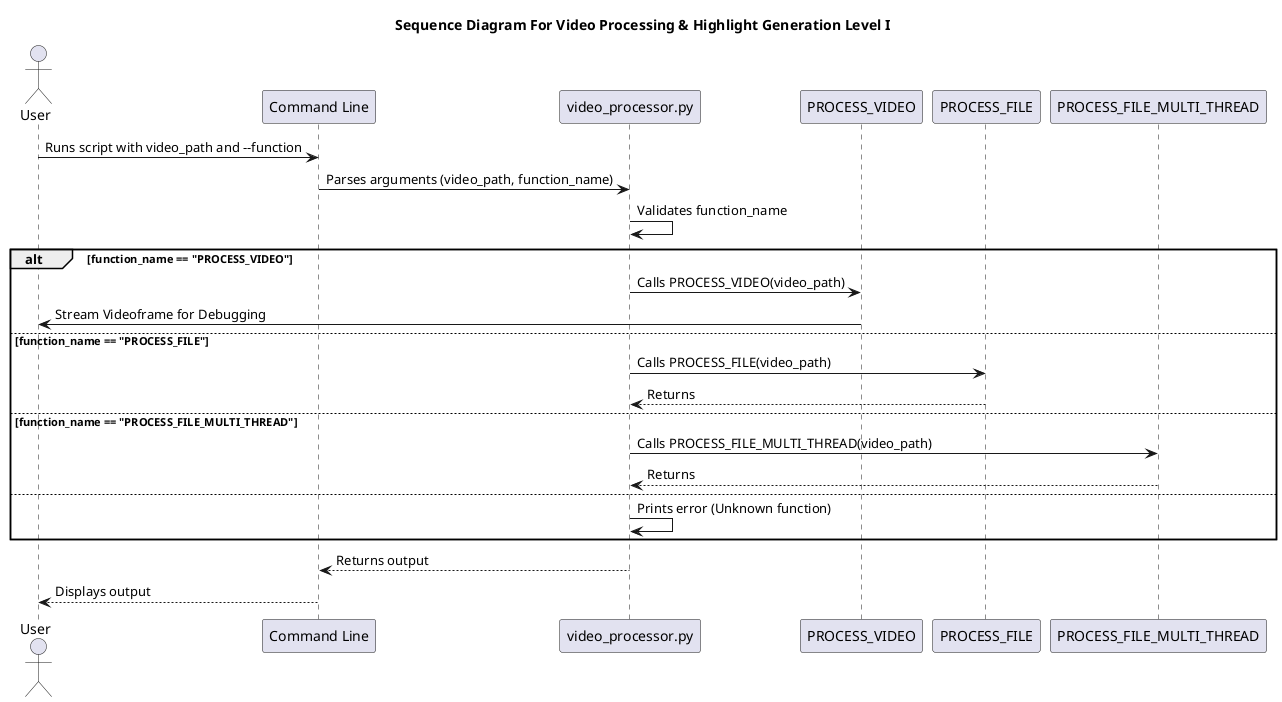 @startuml CLIP_GENIUS
title Sequence Diagram For Video Processing & Highlight Generation Level I

actor User
participant "Command Line" as CLI
participant "video_processor.py" as Script
participant "PROCESS_VIDEO" as PV
participant "PROCESS_FILE" as PF
participant "PROCESS_FILE_MULTI_THREAD" as PFT

User -> CLI: Runs script with video_path and --function
CLI -> Script: Parses arguments (video_path, function_name)
Script -> Script: Validates function_name
alt function_name == "PROCESS_VIDEO"
    Script -> PV: Calls PROCESS_VIDEO(video_path)
    PV -> User: Stream Videoframe for Debugging
else function_name == "PROCESS_FILE"
    Script -> PF: Calls PROCESS_FILE(video_path)
    PF --> Script: Returns
else function_name == "PROCESS_FILE_MULTI_THREAD"
    Script -> PFT: Calls PROCESS_FILE_MULTI_THREAD(video_path)
    PFT --> Script: Returns
else
    Script -> Script: Prints error (Unknown function)
end
Script --> CLI: Returns output
CLI --> User: Displays output

@enduml